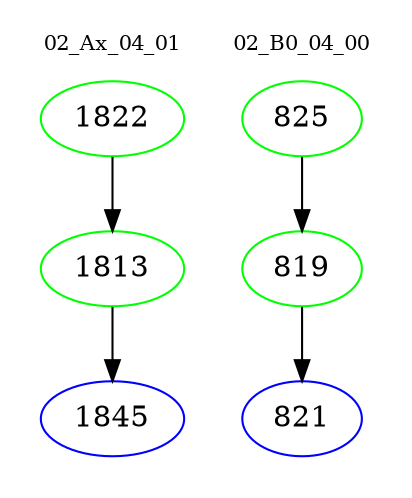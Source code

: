 digraph{
subgraph cluster_0 {
color = white
label = "02_Ax_04_01";
fontsize=10;
T0_1822 [label="1822", color="green"]
T0_1822 -> T0_1813 [color="black"]
T0_1813 [label="1813", color="green"]
T0_1813 -> T0_1845 [color="black"]
T0_1845 [label="1845", color="blue"]
}
subgraph cluster_1 {
color = white
label = "02_B0_04_00";
fontsize=10;
T1_825 [label="825", color="green"]
T1_825 -> T1_819 [color="black"]
T1_819 [label="819", color="green"]
T1_819 -> T1_821 [color="black"]
T1_821 [label="821", color="blue"]
}
}
